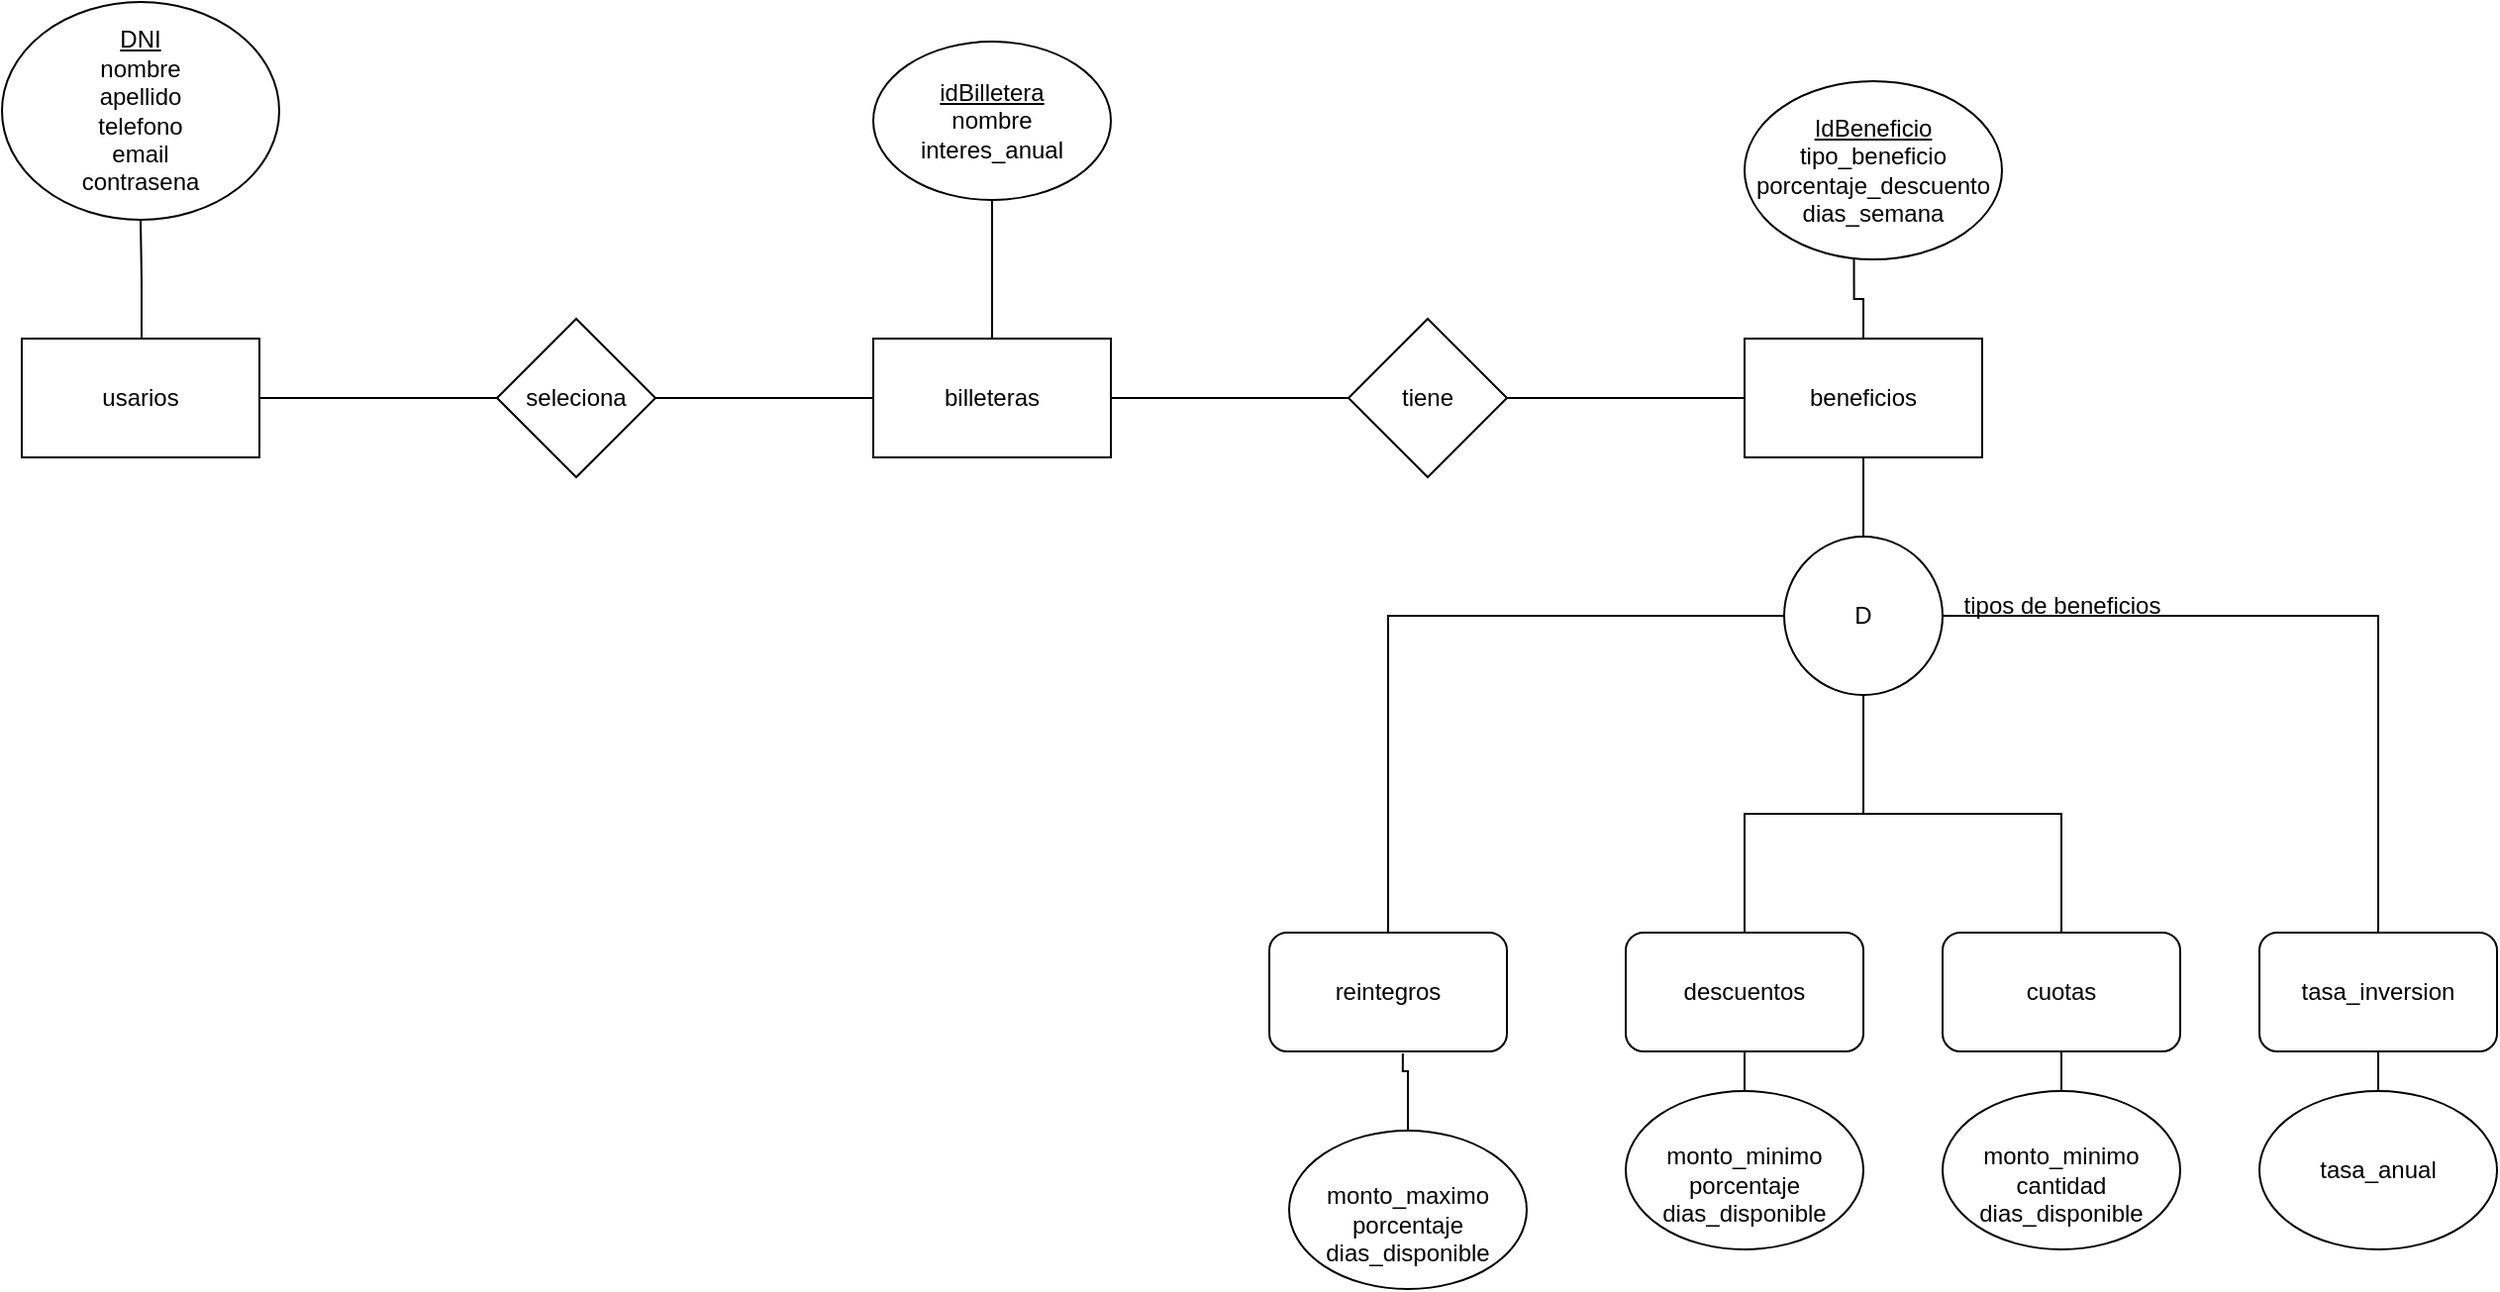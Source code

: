 <mxfile version="26.2.14">
  <diagram name="Página-1" id="umQ7oc8jBbci0mtQ6DZ7">
    <mxGraphModel dx="1358" dy="5390" grid="1" gridSize="10" guides="1" tooltips="1" connect="1" arrows="1" fold="1" page="1" pageScale="1" pageWidth="3300" pageHeight="4681" math="0" shadow="0">
      <root>
        <mxCell id="0" />
        <mxCell id="1" parent="0" />
        <mxCell id="JWjJY-OHD2N-0izD8Oz3-13" style="edgeStyle=orthogonalEdgeStyle;rounded=0;orthogonalLoop=1;jettySize=auto;html=1;entryX=0;entryY=0.5;entryDx=0;entryDy=0;endArrow=none;startFill=0;" edge="1" parent="1" source="JWjJY-OHD2N-0izD8Oz3-1" target="JWjJY-OHD2N-0izD8Oz3-12">
          <mxGeometry relative="1" as="geometry" />
        </mxCell>
        <mxCell id="JWjJY-OHD2N-0izD8Oz3-1" value="usarios" style="rounded=0;whiteSpace=wrap;html=1;" vertex="1" parent="1">
          <mxGeometry x="100" y="-30" width="120" height="60" as="geometry" />
        </mxCell>
        <mxCell id="JWjJY-OHD2N-0izD8Oz3-10" style="edgeStyle=orthogonalEdgeStyle;rounded=0;orthogonalLoop=1;jettySize=auto;html=1;entryX=0;entryY=0.5;entryDx=0;entryDy=0;endArrow=none;startFill=0;" edge="1" parent="1" source="JWjJY-OHD2N-0izD8Oz3-2" target="JWjJY-OHD2N-0izD8Oz3-9">
          <mxGeometry relative="1" as="geometry" />
        </mxCell>
        <mxCell id="JWjJY-OHD2N-0izD8Oz3-20" style="edgeStyle=orthogonalEdgeStyle;rounded=0;orthogonalLoop=1;jettySize=auto;html=1;endArrow=none;startFill=0;" edge="1" parent="1" source="JWjJY-OHD2N-0izD8Oz3-2" target="JWjJY-OHD2N-0izD8Oz3-19">
          <mxGeometry relative="1" as="geometry" />
        </mxCell>
        <mxCell id="JWjJY-OHD2N-0izD8Oz3-2" value="billeteras" style="rounded=0;whiteSpace=wrap;html=1;" vertex="1" parent="1">
          <mxGeometry x="530" y="-30" width="120" height="60" as="geometry" />
        </mxCell>
        <mxCell id="JWjJY-OHD2N-0izD8Oz3-6" value="" style="edgeStyle=orthogonalEdgeStyle;rounded=0;orthogonalLoop=1;jettySize=auto;html=1;endArrow=none;startFill=0;" edge="1" parent="1" source="JWjJY-OHD2N-0izD8Oz3-3" target="JWjJY-OHD2N-0izD8Oz3-23">
          <mxGeometry relative="1" as="geometry">
            <mxPoint x="1030" y="110" as="targetPoint" />
          </mxGeometry>
        </mxCell>
        <mxCell id="JWjJY-OHD2N-0izD8Oz3-3" value="beneficios" style="rounded=0;whiteSpace=wrap;html=1;" vertex="1" parent="1">
          <mxGeometry x="970" y="-30" width="120" height="60" as="geometry" />
        </mxCell>
        <mxCell id="JWjJY-OHD2N-0izD8Oz3-9" value="tiene" style="rhombus;whiteSpace=wrap;html=1;" vertex="1" parent="1">
          <mxGeometry x="770" y="-40" width="80" height="80" as="geometry" />
        </mxCell>
        <mxCell id="JWjJY-OHD2N-0izD8Oz3-11" style="edgeStyle=orthogonalEdgeStyle;rounded=0;orthogonalLoop=1;jettySize=auto;html=1;entryX=0;entryY=0.5;entryDx=0;entryDy=0;endArrow=none;startFill=0;" edge="1" parent="1" source="JWjJY-OHD2N-0izD8Oz3-9" target="JWjJY-OHD2N-0izD8Oz3-3">
          <mxGeometry relative="1" as="geometry">
            <mxPoint x="970" as="targetPoint" />
            <Array as="points" />
          </mxGeometry>
        </mxCell>
        <mxCell id="JWjJY-OHD2N-0izD8Oz3-14" style="edgeStyle=orthogonalEdgeStyle;rounded=0;orthogonalLoop=1;jettySize=auto;html=1;exitX=1;exitY=0.5;exitDx=0;exitDy=0;endArrow=none;startFill=0;" edge="1" parent="1" source="JWjJY-OHD2N-0izD8Oz3-12" target="JWjJY-OHD2N-0izD8Oz3-2">
          <mxGeometry relative="1" as="geometry" />
        </mxCell>
        <mxCell id="JWjJY-OHD2N-0izD8Oz3-12" value="seleciona" style="rhombus;whiteSpace=wrap;html=1;" vertex="1" parent="1">
          <mxGeometry x="340" y="-40" width="80" height="80" as="geometry" />
        </mxCell>
        <mxCell id="JWjJY-OHD2N-0izD8Oz3-17" value="&lt;u&gt;DNI&lt;/u&gt;&lt;div&gt;nombre&lt;/div&gt;&lt;div&gt;apellido&lt;/div&gt;&lt;div&gt;telefono&lt;/div&gt;&lt;div&gt;email&lt;/div&gt;&lt;div&gt;contrasena&lt;/div&gt;" style="ellipse;whiteSpace=wrap;html=1;" vertex="1" parent="1">
          <mxGeometry x="90" y="-200" width="140" height="110" as="geometry" />
        </mxCell>
        <mxCell id="JWjJY-OHD2N-0izD8Oz3-18" style="edgeStyle=orthogonalEdgeStyle;rounded=0;orthogonalLoop=1;jettySize=auto;html=1;endArrow=none;startFill=0;" edge="1" parent="1" target="JWjJY-OHD2N-0izD8Oz3-17">
          <mxGeometry relative="1" as="geometry">
            <mxPoint x="160.52" y="-30" as="sourcePoint" />
            <mxPoint x="159.48" y="-89.45" as="targetPoint" />
            <Array as="points">
              <mxPoint x="161" y="-60" />
              <mxPoint x="160" y="-60" />
            </Array>
          </mxGeometry>
        </mxCell>
        <mxCell id="JWjJY-OHD2N-0izD8Oz3-19" value="&lt;div&gt;&lt;u&gt;idBilletera&lt;/u&gt;&lt;/div&gt;&lt;div&gt;nombre&lt;/div&gt;&lt;div&gt;interes_anual&lt;/div&gt;" style="ellipse;whiteSpace=wrap;html=1;" vertex="1" parent="1">
          <mxGeometry x="530" y="-180" width="120" height="80" as="geometry" />
        </mxCell>
        <mxCell id="JWjJY-OHD2N-0izD8Oz3-21" value="&lt;div&gt;&lt;u&gt;IdBeneficio&lt;/u&gt;&lt;/div&gt;&lt;div&gt;tipo_beneficio&lt;/div&gt;&lt;div&gt;porcentaje_descuento&lt;/div&gt;dias_semana" style="ellipse;whiteSpace=wrap;html=1;" vertex="1" parent="1">
          <mxGeometry x="970" y="-160" width="130" height="90" as="geometry" />
        </mxCell>
        <mxCell id="JWjJY-OHD2N-0izD8Oz3-22" style="edgeStyle=orthogonalEdgeStyle;rounded=0;orthogonalLoop=1;jettySize=auto;html=1;entryX=0.425;entryY=0.99;entryDx=0;entryDy=0;entryPerimeter=0;endArrow=none;startFill=0;" edge="1" parent="1" source="JWjJY-OHD2N-0izD8Oz3-3" target="JWjJY-OHD2N-0izD8Oz3-21">
          <mxGeometry relative="1" as="geometry" />
        </mxCell>
        <mxCell id="JWjJY-OHD2N-0izD8Oz3-25" style="edgeStyle=orthogonalEdgeStyle;rounded=0;orthogonalLoop=1;jettySize=auto;html=1;endArrow=none;startFill=0;" edge="1" parent="1" source="JWjJY-OHD2N-0izD8Oz3-23" target="JWjJY-OHD2N-0izD8Oz3-26">
          <mxGeometry relative="1" as="geometry">
            <mxPoint x="1020" y="260" as="targetPoint" />
          </mxGeometry>
        </mxCell>
        <mxCell id="JWjJY-OHD2N-0izD8Oz3-27" style="edgeStyle=orthogonalEdgeStyle;rounded=0;orthogonalLoop=1;jettySize=auto;html=1;endArrow=none;startFill=0;" edge="1" parent="1" source="JWjJY-OHD2N-0izD8Oz3-23" target="JWjJY-OHD2N-0izD8Oz3-28">
          <mxGeometry relative="1" as="geometry">
            <mxPoint x="1030" y="230" as="targetPoint" />
          </mxGeometry>
        </mxCell>
        <mxCell id="JWjJY-OHD2N-0izD8Oz3-29" style="edgeStyle=orthogonalEdgeStyle;rounded=0;orthogonalLoop=1;jettySize=auto;html=1;endArrow=none;startFill=0;" edge="1" parent="1" source="JWjJY-OHD2N-0izD8Oz3-23" target="JWjJY-OHD2N-0izD8Oz3-30">
          <mxGeometry relative="1" as="geometry">
            <mxPoint x="1160" y="230" as="targetPoint" />
          </mxGeometry>
        </mxCell>
        <mxCell id="JWjJY-OHD2N-0izD8Oz3-31" style="edgeStyle=orthogonalEdgeStyle;rounded=0;orthogonalLoop=1;jettySize=auto;html=1;endArrow=none;startFill=0;" edge="1" parent="1" source="JWjJY-OHD2N-0izD8Oz3-23" target="JWjJY-OHD2N-0izD8Oz3-32">
          <mxGeometry relative="1" as="geometry">
            <mxPoint x="1290" y="290" as="targetPoint" />
          </mxGeometry>
        </mxCell>
        <mxCell id="JWjJY-OHD2N-0izD8Oz3-23" value="D" style="ellipse;whiteSpace=wrap;html=1;aspect=fixed;" vertex="1" parent="1">
          <mxGeometry x="990" y="70" width="80" height="80" as="geometry" />
        </mxCell>
        <mxCell id="JWjJY-OHD2N-0izD8Oz3-24" value="tipos de beneficios" style="text;html=1;align=center;verticalAlign=middle;resizable=0;points=[];autosize=1;strokeColor=none;fillColor=none;" vertex="1" parent="1">
          <mxGeometry x="1070" y="90" width="120" height="30" as="geometry" />
        </mxCell>
        <mxCell id="JWjJY-OHD2N-0izD8Oz3-26" value="reintegros" style="rounded=1;whiteSpace=wrap;html=1;" vertex="1" parent="1">
          <mxGeometry x="730" y="270" width="120" height="60" as="geometry" />
        </mxCell>
        <mxCell id="JWjJY-OHD2N-0izD8Oz3-28" value="descuentos" style="rounded=1;whiteSpace=wrap;html=1;" vertex="1" parent="1">
          <mxGeometry x="910" y="270" width="120" height="60" as="geometry" />
        </mxCell>
        <mxCell id="JWjJY-OHD2N-0izD8Oz3-39" value="" style="edgeStyle=orthogonalEdgeStyle;rounded=0;orthogonalLoop=1;jettySize=auto;html=1;endArrow=none;startFill=0;" edge="1" parent="1" source="JWjJY-OHD2N-0izD8Oz3-30" target="JWjJY-OHD2N-0izD8Oz3-37">
          <mxGeometry relative="1" as="geometry" />
        </mxCell>
        <mxCell id="JWjJY-OHD2N-0izD8Oz3-30" value="cuotas" style="rounded=1;whiteSpace=wrap;html=1;" vertex="1" parent="1">
          <mxGeometry x="1070" y="270" width="120" height="60" as="geometry" />
        </mxCell>
        <mxCell id="JWjJY-OHD2N-0izD8Oz3-40" value="" style="edgeStyle=orthogonalEdgeStyle;rounded=0;orthogonalLoop=1;jettySize=auto;html=1;endArrow=none;startFill=0;" edge="1" parent="1" source="JWjJY-OHD2N-0izD8Oz3-32" target="JWjJY-OHD2N-0izD8Oz3-38">
          <mxGeometry relative="1" as="geometry" />
        </mxCell>
        <mxCell id="JWjJY-OHD2N-0izD8Oz3-32" value="tasa_inversion" style="rounded=1;whiteSpace=wrap;html=1;" vertex="1" parent="1">
          <mxGeometry x="1230" y="270" width="120" height="60" as="geometry" />
        </mxCell>
        <mxCell id="JWjJY-OHD2N-0izD8Oz3-33" value="&lt;br&gt;&lt;div&gt;monto_maximo&lt;/div&gt;&lt;div&gt;porcentaje&lt;/div&gt;&lt;div&gt;dias_disponible&lt;/div&gt;" style="ellipse;whiteSpace=wrap;html=1;" vertex="1" parent="1">
          <mxGeometry x="740" y="370" width="120" height="80" as="geometry" />
        </mxCell>
        <mxCell id="JWjJY-OHD2N-0izD8Oz3-34" style="edgeStyle=orthogonalEdgeStyle;rounded=0;orthogonalLoop=1;jettySize=auto;html=1;entryX=0.562;entryY=1.017;entryDx=0;entryDy=0;entryPerimeter=0;endArrow=none;startFill=0;" edge="1" parent="1" source="JWjJY-OHD2N-0izD8Oz3-33" target="JWjJY-OHD2N-0izD8Oz3-26">
          <mxGeometry relative="1" as="geometry">
            <Array as="points">
              <mxPoint x="800" y="340" />
              <mxPoint x="797" y="340" />
            </Array>
          </mxGeometry>
        </mxCell>
        <mxCell id="JWjJY-OHD2N-0izD8Oz3-36" value="" style="edgeStyle=orthogonalEdgeStyle;rounded=0;orthogonalLoop=1;jettySize=auto;html=1;endArrow=none;startFill=0;" edge="1" parent="1" source="JWjJY-OHD2N-0izD8Oz3-35" target="JWjJY-OHD2N-0izD8Oz3-28">
          <mxGeometry relative="1" as="geometry" />
        </mxCell>
        <mxCell id="JWjJY-OHD2N-0izD8Oz3-35" value="&lt;br&gt;&lt;div&gt;monto_minimo&lt;/div&gt;&lt;div&gt;porcentaje&lt;/div&gt;&lt;div&gt;dias_disponible&lt;/div&gt;" style="ellipse;whiteSpace=wrap;html=1;" vertex="1" parent="1">
          <mxGeometry x="910" y="350" width="120" height="80" as="geometry" />
        </mxCell>
        <mxCell id="JWjJY-OHD2N-0izD8Oz3-37" value="&lt;br&gt;&lt;div&gt;monto_minimo&lt;/div&gt;&lt;div&gt;&lt;span style=&quot;background-color: transparent; color: light-dark(rgb(0, 0, 0), rgb(255, 255, 255));&quot;&gt;cantidad&lt;/span&gt;&lt;/div&gt;&lt;div&gt;&lt;span style=&quot;background-color: transparent; color: light-dark(rgb(0, 0, 0), rgb(255, 255, 255));&quot;&gt;dias_disponible&lt;/span&gt;&lt;/div&gt;" style="ellipse;whiteSpace=wrap;html=1;" vertex="1" parent="1">
          <mxGeometry x="1070" y="350" width="120" height="80" as="geometry" />
        </mxCell>
        <mxCell id="JWjJY-OHD2N-0izD8Oz3-38" value="tasa_anual" style="ellipse;whiteSpace=wrap;html=1;" vertex="1" parent="1">
          <mxGeometry x="1230" y="350" width="120" height="80" as="geometry" />
        </mxCell>
      </root>
    </mxGraphModel>
  </diagram>
</mxfile>
